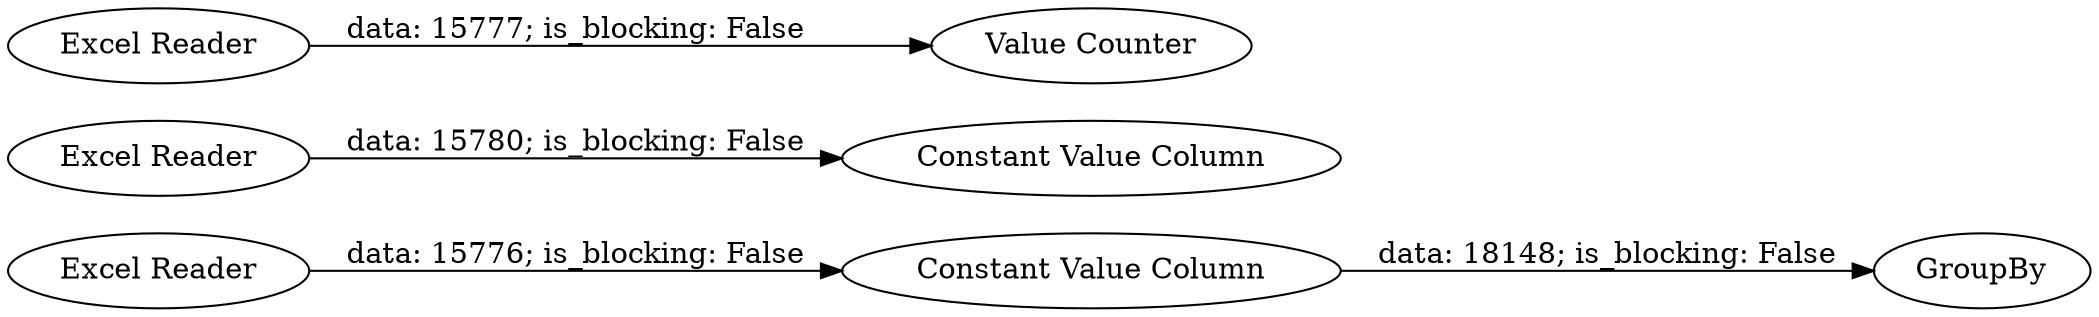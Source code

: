 digraph {
	"-9040310472058591597_7" [label="Excel Reader"]
	"-9040310472058591597_4" [label=GroupBy]
	"-9040310472058591597_6" [label="Constant Value Column"]
	"-9040310472058591597_5" [label="Excel Reader"]
	"-9040310472058591597_1" [label="Excel Reader"]
	"-9040310472058591597_2" [label="Value Counter"]
	"-9040310472058591597_3" [label="Constant Value Column"]
	"-9040310472058591597_6" -> "-9040310472058591597_4" [label="data: 18148; is_blocking: False"]
	"-9040310472058591597_1" -> "-9040310472058591597_2" [label="data: 15777; is_blocking: False"]
	"-9040310472058591597_7" -> "-9040310472058591597_6" [label="data: 15776; is_blocking: False"]
	"-9040310472058591597_5" -> "-9040310472058591597_3" [label="data: 15780; is_blocking: False"]
	rankdir=LR
}
